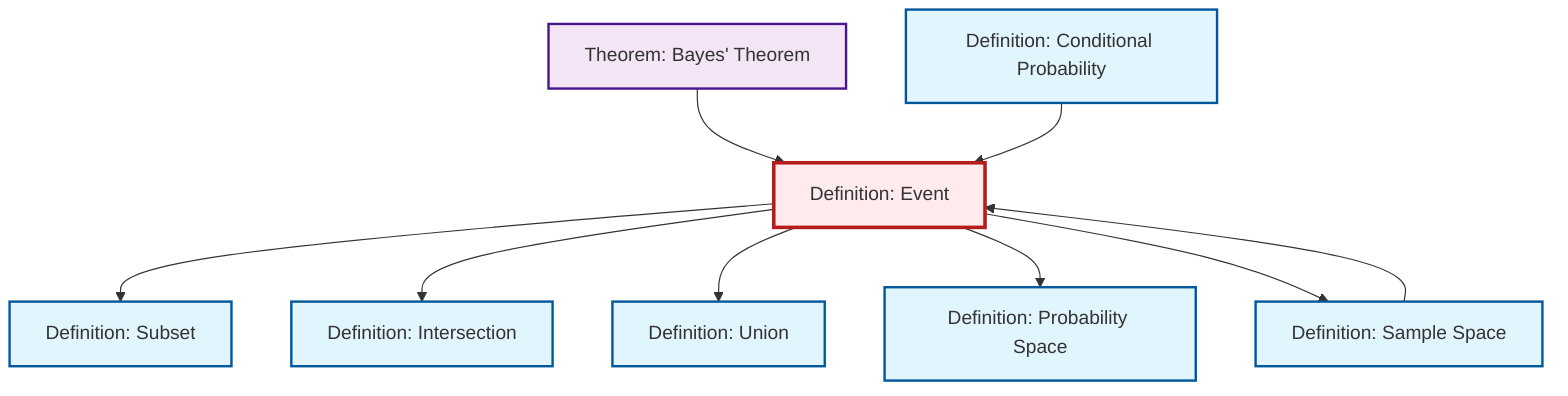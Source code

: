 graph TD
    classDef definition fill:#e1f5fe,stroke:#01579b,stroke-width:2px
    classDef theorem fill:#f3e5f5,stroke:#4a148c,stroke-width:2px
    classDef axiom fill:#fff3e0,stroke:#e65100,stroke-width:2px
    classDef example fill:#e8f5e9,stroke:#1b5e20,stroke-width:2px
    classDef current fill:#ffebee,stroke:#b71c1c,stroke-width:3px
    def-union["Definition: Union"]:::definition
    def-subset["Definition: Subset"]:::definition
    def-event["Definition: Event"]:::definition
    def-sample-space["Definition: Sample Space"]:::definition
    def-probability-space["Definition: Probability Space"]:::definition
    thm-bayes["Theorem: Bayes' Theorem"]:::theorem
    def-intersection["Definition: Intersection"]:::definition
    def-conditional-probability["Definition: Conditional Probability"]:::definition
    def-sample-space --> def-event
    def-event --> def-subset
    def-event --> def-intersection
    def-event --> def-union
    thm-bayes --> def-event
    def-event --> def-probability-space
    def-event --> def-sample-space
    def-conditional-probability --> def-event
    class def-event current